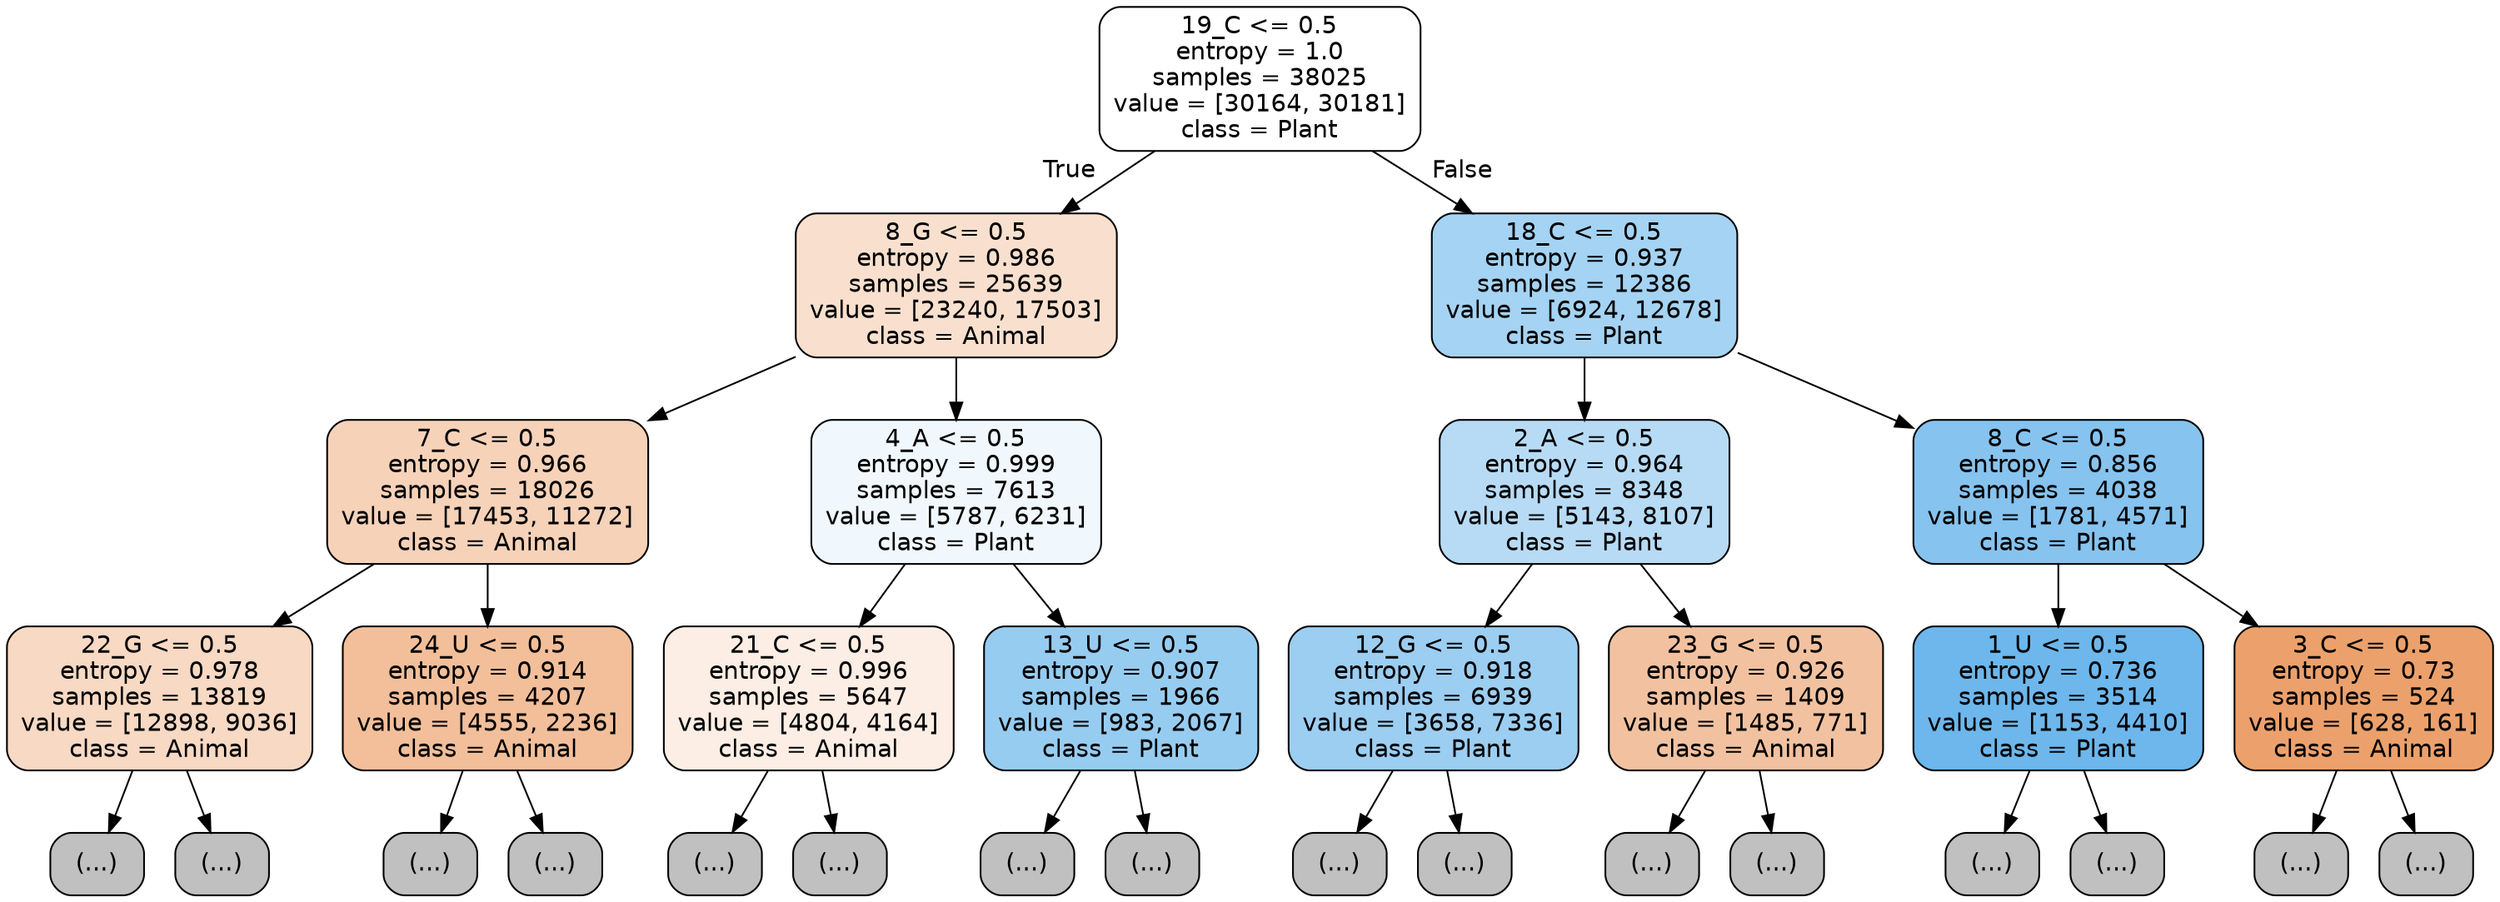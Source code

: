 digraph Tree {
node [shape=box, style="filled, rounded", color="black", fontname="helvetica"] ;
edge [fontname="helvetica"] ;
0 [label="19_C <= 0.5\nentropy = 1.0\nsamples = 38025\nvalue = [30164, 30181]\nclass = Plant", fillcolor="#ffffff"] ;
1 [label="8_G <= 0.5\nentropy = 0.986\nsamples = 25639\nvalue = [23240, 17503]\nclass = Animal", fillcolor="#f9e0ce"] ;
0 -> 1 [labeldistance=2.5, labelangle=45, headlabel="True"] ;
2 [label="7_C <= 0.5\nentropy = 0.966\nsamples = 18026\nvalue = [17453, 11272]\nclass = Animal", fillcolor="#f6d2b9"] ;
1 -> 2 ;
3 [label="22_G <= 0.5\nentropy = 0.978\nsamples = 13819\nvalue = [12898, 9036]\nclass = Animal", fillcolor="#f7d9c4"] ;
2 -> 3 ;
4 [label="(...)", fillcolor="#C0C0C0"] ;
3 -> 4 ;
6153 [label="(...)", fillcolor="#C0C0C0"] ;
3 -> 6153 ;
6884 [label="24_U <= 0.5\nentropy = 0.914\nsamples = 4207\nvalue = [4555, 2236]\nclass = Animal", fillcolor="#f2bf9a"] ;
2 -> 6884 ;
6885 [label="(...)", fillcolor="#C0C0C0"] ;
6884 -> 6885 ;
8898 [label="(...)", fillcolor="#C0C0C0"] ;
6884 -> 8898 ;
8961 [label="4_A <= 0.5\nentropy = 0.999\nsamples = 7613\nvalue = [5787, 6231]\nclass = Plant", fillcolor="#f1f8fd"] ;
1 -> 8961 ;
8962 [label="21_C <= 0.5\nentropy = 0.996\nsamples = 5647\nvalue = [4804, 4164]\nclass = Animal", fillcolor="#fceee5"] ;
8961 -> 8962 ;
8963 [label="(...)", fillcolor="#C0C0C0"] ;
8962 -> 8963 ;
11112 [label="(...)", fillcolor="#C0C0C0"] ;
8962 -> 11112 ;
11691 [label="13_U <= 0.5\nentropy = 0.907\nsamples = 1966\nvalue = [983, 2067]\nclass = Plant", fillcolor="#97ccf1"] ;
8961 -> 11691 ;
11692 [label="(...)", fillcolor="#C0C0C0"] ;
11691 -> 11692 ;
12249 [label="(...)", fillcolor="#C0C0C0"] ;
11691 -> 12249 ;
12480 [label="18_C <= 0.5\nentropy = 0.937\nsamples = 12386\nvalue = [6924, 12678]\nclass = Plant", fillcolor="#a5d3f3"] ;
0 -> 12480 [labeldistance=2.5, labelangle=-45, headlabel="False"] ;
12481 [label="2_A <= 0.5\nentropy = 0.964\nsamples = 8348\nvalue = [5143, 8107]\nclass = Plant", fillcolor="#b7dbf5"] ;
12480 -> 12481 ;
12482 [label="12_G <= 0.5\nentropy = 0.918\nsamples = 6939\nvalue = [3658, 7336]\nclass = Plant", fillcolor="#9ccef2"] ;
12481 -> 12482 ;
12483 [label="(...)", fillcolor="#C0C0C0"] ;
12482 -> 12483 ;
14276 [label="(...)", fillcolor="#C0C0C0"] ;
12482 -> 14276 ;
14949 [label="23_G <= 0.5\nentropy = 0.926\nsamples = 1409\nvalue = [1485, 771]\nclass = Animal", fillcolor="#f2c2a0"] ;
12481 -> 14949 ;
14950 [label="(...)", fillcolor="#C0C0C0"] ;
14949 -> 14950 ;
15673 [label="(...)", fillcolor="#C0C0C0"] ;
14949 -> 15673 ;
15724 [label="8_C <= 0.5\nentropy = 0.856\nsamples = 4038\nvalue = [1781, 4571]\nclass = Plant", fillcolor="#86c3ef"] ;
12480 -> 15724 ;
15725 [label="1_U <= 0.5\nentropy = 0.736\nsamples = 3514\nvalue = [1153, 4410]\nclass = Plant", fillcolor="#6db7ec"] ;
15724 -> 15725 ;
15726 [label="(...)", fillcolor="#C0C0C0"] ;
15725 -> 15726 ;
16157 [label="(...)", fillcolor="#C0C0C0"] ;
15725 -> 16157 ;
16522 [label="3_C <= 0.5\nentropy = 0.73\nsamples = 524\nvalue = [628, 161]\nclass = Animal", fillcolor="#eca16c"] ;
15724 -> 16522 ;
16523 [label="(...)", fillcolor="#C0C0C0"] ;
16522 -> 16523 ;
16680 [label="(...)", fillcolor="#C0C0C0"] ;
16522 -> 16680 ;
}